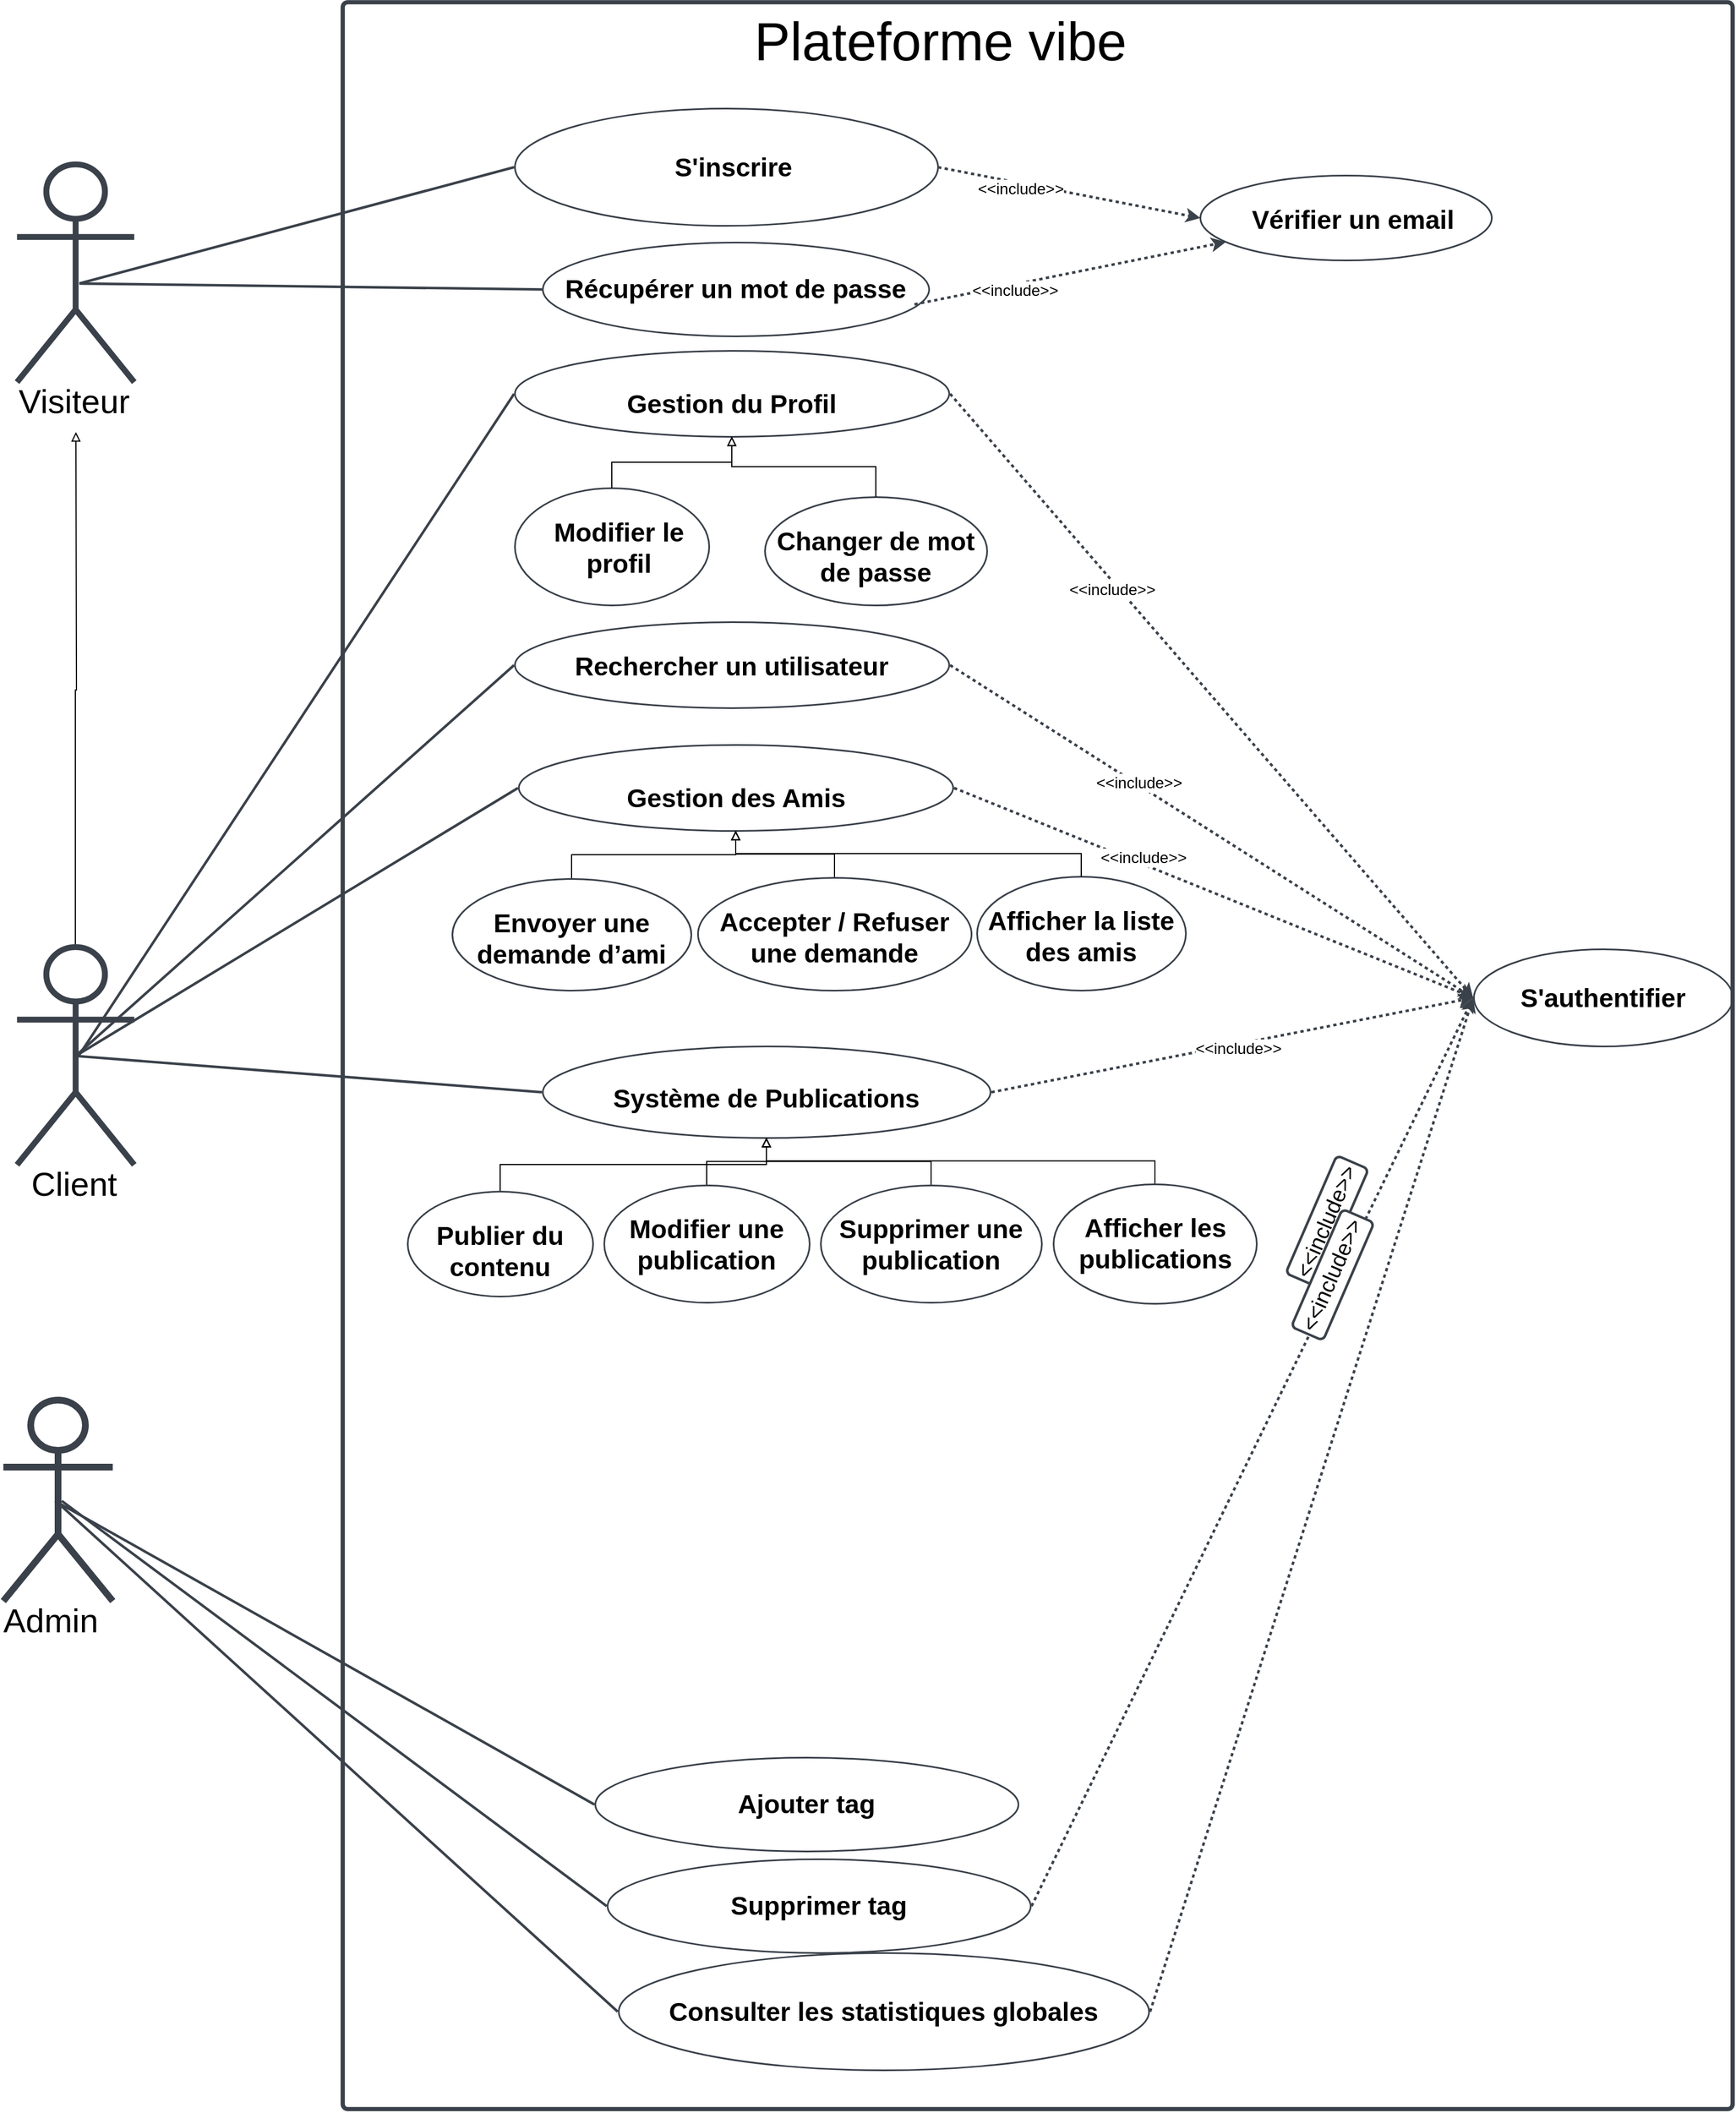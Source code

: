 <mxfile version="26.0.16">
  <diagram name="Page-1" id="T-19IDK_dN-q2YgE123y">
    <mxGraphModel dx="1687" dy="2091" grid="1" gridSize="10" guides="1" tooltips="1" connect="1" arrows="1" fold="1" page="1" pageScale="1" pageWidth="827" pageHeight="1169" math="0" shadow="0">
      <root>
        <mxCell id="0" />
        <mxCell id="1" parent="0" />
        <mxCell id="PzlmYrPGTaVnxIBOmqW1-2" value="" style="html=1;overflow=block;blockSpacing=1;whiteSpace=wrap;container=1;pointerEvents=0;collapsible=0;recursiveResize=0;fontSize=40;spacing=0;verticalAlign=middle;strokeColor=#3a414a;strokeOpacity=100;fillOpacity=0;rounded=1;absoluteArcSize=1;arcSize=9;fillColor=#000000;strokeWidth=3.8;lucidId=yAVIxg7_XIiM;" vertex="1" parent="1">
          <mxGeometry x="422" y="-705" width="1245" height="1887" as="geometry" />
        </mxCell>
        <mxCell id="PzlmYrPGTaVnxIBOmqW1-74" value="&lt;font style=&quot;font-size: 48px;&quot;&gt;Plateforme vibe&lt;/font&gt;" style="text;html=1;align=center;verticalAlign=middle;resizable=0;points=[];autosize=1;strokeColor=none;fillColor=none;" vertex="1" parent="PzlmYrPGTaVnxIBOmqW1-2">
          <mxGeometry x="355" width="360" height="70" as="geometry" />
        </mxCell>
        <mxCell id="PzlmYrPGTaVnxIBOmqW1-76" value="&lt;p data-pm-slice=&quot;1 1 [&amp;quot;list&amp;quot;,{&amp;quot;spread&amp;quot;:false,&amp;quot;start&amp;quot;:415,&amp;quot;end&amp;quot;:541},&amp;quot;regular_list_item&amp;quot;,{&amp;quot;start&amp;quot;:483,&amp;quot;end&amp;quot;:520}]&quot;&gt;&lt;strong&gt;Vérifier un email&lt;/strong&gt;&lt;/p&gt;" style="html=1;overflow=block;blockSpacing=1;whiteSpace=wrap;ellipse;fontSize=23.3;fontStyle=1;align=center;spacingLeft=13.5;spacing=3.8;strokeColor=#3a414a;strokeOpacity=100;fillOpacity=0;rounded=1;absoluteArcSize=1;arcSize=9;fillColor=#000000;strokeWidth=1.5;lucidId=yAVIYxgCvGwV;" vertex="1" parent="PzlmYrPGTaVnxIBOmqW1-2">
          <mxGeometry x="768" y="155" width="261" height="76" as="geometry" />
        </mxCell>
        <mxCell id="PzlmYrPGTaVnxIBOmqW1-13" value="&lt;p data-pm-slice=&quot;1 1 [&amp;quot;list&amp;quot;,{&amp;quot;spread&amp;quot;:false,&amp;quot;start&amp;quot;:415,&amp;quot;end&amp;quot;:541},&amp;quot;regular_list_item&amp;quot;,{&amp;quot;start&amp;quot;:415,&amp;quot;end&amp;quot;:431}]&quot;&gt;&lt;strong&gt;S&#39;inscrire&lt;/strong&gt;&lt;/p&gt;" style="html=1;overflow=block;blockSpacing=1;whiteSpace=wrap;ellipse;fontSize=23.3;fontStyle=1;align=center;spacingLeft=13.5;spacing=3.8;strokeColor=#3a414a;strokeOpacity=100;fillOpacity=0;rounded=1;absoluteArcSize=1;arcSize=9;fillColor=#000000;strokeWidth=1.5;lucidId=yAVIYxgCvGwV;" vertex="1" parent="PzlmYrPGTaVnxIBOmqW1-2">
          <mxGeometry x="154" y="95" width="379" height="105" as="geometry" />
        </mxCell>
        <mxCell id="PzlmYrPGTaVnxIBOmqW1-78" value="" style="html=1;jettySize=18;whiteSpace=wrap;fontSize=13;strokeColor=#3a414a;strokeOpacity=100;dashed=1;fixDash=1;strokeWidth=2.3;rounded=0;startArrow=none;exitX=1;exitY=0.5;entryX=0;entryY=0.5;lucidId=yAVI-1U_TPDa;exitDx=0;exitDy=0;entryDx=0;entryDy=0;" edge="1" parent="PzlmYrPGTaVnxIBOmqW1-2" source="PzlmYrPGTaVnxIBOmqW1-13" target="PzlmYrPGTaVnxIBOmqW1-76">
          <mxGeometry width="100" height="100" relative="1" as="geometry">
            <Array as="points" />
            <mxPoint x="554" y="361" as="sourcePoint" />
            <mxPoint x="1000" y="725" as="targetPoint" />
          </mxGeometry>
        </mxCell>
        <mxCell id="PzlmYrPGTaVnxIBOmqW1-79" value="&lt;font style=&quot;font-size: 14px;&quot;&gt;&amp;lt;&amp;lt;include&amp;gt;&amp;gt;&lt;/font&gt;" style="edgeLabel;html=1;align=center;verticalAlign=middle;resizable=0;points=[];" vertex="1" connectable="0" parent="PzlmYrPGTaVnxIBOmqW1-78">
          <mxGeometry x="-0.364" y="-5" relative="1" as="geometry">
            <mxPoint as="offset" />
          </mxGeometry>
        </mxCell>
        <mxCell id="PzlmYrPGTaVnxIBOmqW1-14" value="&lt;p data-pm-slice=&quot;1 1 [&amp;quot;list&amp;quot;,{&amp;quot;spread&amp;quot;:false,&amp;quot;start&amp;quot;:736,&amp;quot;end&amp;quot;:888},&amp;quot;regular_list_item&amp;quot;,{&amp;quot;start&amp;quot;:812,&amp;quot;end&amp;quot;:888}]&quot;&gt;&lt;strong&gt;Changer de mot de passe&lt;/strong&gt;&lt;/p&gt;" style="html=1;overflow=block;blockSpacing=1;whiteSpace=wrap;ellipse;fontSize=23.3;fontStyle=1;align=center;spacing=3.8;strokeColor=#3a414a;strokeOpacity=100;fillOpacity=0;rounded=1;absoluteArcSize=1;arcSize=9;fillColor=#000000;strokeWidth=1.5;lucidId=yAVIvPiJsF0A;" vertex="1" parent="PzlmYrPGTaVnxIBOmqW1-2">
          <mxGeometry x="378" y="443" width="199" height="97" as="geometry" />
        </mxCell>
        <mxCell id="PzlmYrPGTaVnxIBOmqW1-19" value="&lt;p data-pm-slice=&quot;1 1 [&amp;quot;list&amp;quot;,{&amp;quot;spread&amp;quot;:false,&amp;quot;start&amp;quot;:415,&amp;quot;end&amp;quot;:541},&amp;quot;regular_list_item&amp;quot;,{&amp;quot;start&amp;quot;:451,&amp;quot;end&amp;quot;:482}]&quot;&gt;&lt;strong&gt;Récupérer un mot de passe&lt;/strong&gt;&lt;/p&gt;" style="html=1;overflow=block;blockSpacing=1;whiteSpace=wrap;ellipse;fontSize=23.3;fontStyle=1;align=center;spacing=3.8;strokeColor=#3a414a;strokeOpacity=100;fillOpacity=0;rounded=1;absoluteArcSize=1;arcSize=9;fillColor=#000000;strokeWidth=1.5;lucidId=yAVI6xEuiBap;" vertex="1" parent="PzlmYrPGTaVnxIBOmqW1-2">
          <mxGeometry x="179" y="215" width="346" height="84" as="geometry" />
        </mxCell>
        <mxCell id="PzlmYrPGTaVnxIBOmqW1-80" value="" style="html=1;jettySize=18;whiteSpace=wrap;fontSize=13;strokeColor=#3a414a;strokeOpacity=100;dashed=1;fixDash=1;strokeWidth=2.3;rounded=0;startArrow=none;exitX=0.962;exitY=0.659;lucidId=yAVI-1U_TPDa;exitDx=0;exitDy=0;exitPerimeter=0;" edge="1" parent="PzlmYrPGTaVnxIBOmqW1-2" source="PzlmYrPGTaVnxIBOmqW1-19" target="PzlmYrPGTaVnxIBOmqW1-76">
          <mxGeometry width="100" height="100" relative="1" as="geometry">
            <Array as="points" />
            <mxPoint x="543" y="142" as="sourcePoint" />
            <mxPoint x="778" y="203" as="targetPoint" />
          </mxGeometry>
        </mxCell>
        <mxCell id="PzlmYrPGTaVnxIBOmqW1-81" value="&lt;font style=&quot;font-size: 14px;&quot;&gt;&amp;lt;&amp;lt;include&amp;gt;&amp;gt;&lt;/font&gt;" style="edgeLabel;html=1;align=center;verticalAlign=middle;resizable=0;points=[];" vertex="1" connectable="0" parent="PzlmYrPGTaVnxIBOmqW1-80">
          <mxGeometry x="-0.364" y="-5" relative="1" as="geometry">
            <mxPoint as="offset" />
          </mxGeometry>
        </mxCell>
        <mxCell id="PzlmYrPGTaVnxIBOmqW1-38" value="&lt;p data-pm-slice=&quot;1 1 [&amp;quot;list&amp;quot;,{&amp;quot;spread&amp;quot;:false,&amp;quot;start&amp;quot;:736,&amp;quot;end&amp;quot;:888},&amp;quot;regular_list_item&amp;quot;,{&amp;quot;start&amp;quot;:736,&amp;quot;end&amp;quot;:811}]&quot;&gt;&lt;strong&gt;Modifier le profil&lt;/strong&gt;&lt;/p&gt;" style="html=1;overflow=block;blockSpacing=1;whiteSpace=wrap;ellipse;fontSize=23.3;fontStyle=1;align=center;spacingLeft=13.5;spacing=3.8;strokeColor=#3a414a;strokeOpacity=100;fillOpacity=0;rounded=1;absoluteArcSize=1;arcSize=9;fillColor=#000000;strokeWidth=1.5;lucidId=IlzL5SX83ZG3;" vertex="1" parent="PzlmYrPGTaVnxIBOmqW1-2">
          <mxGeometry x="154" y="435" width="174" height="105" as="geometry" />
        </mxCell>
        <mxCell id="PzlmYrPGTaVnxIBOmqW1-40" value="&lt;p data-pm-slice=&quot;1 1 [&amp;quot;list&amp;quot;,{&amp;quot;spread&amp;quot;:false,&amp;quot;start&amp;quot;:950,&amp;quot;end&amp;quot;:1032},&amp;quot;regular_list_item&amp;quot;,{&amp;quot;start&amp;quot;:950,&amp;quot;end&amp;quot;:1032}]&quot;&gt;&lt;strong&gt;Rechercher un utilisateur&lt;/strong&gt;&lt;/p&gt;" style="html=1;overflow=block;blockSpacing=1;whiteSpace=wrap;ellipse;fontSize=23.3;fontStyle=1;align=center;spacing=3.8;strokeColor=#3a414a;strokeOpacity=100;fillOpacity=0;rounded=1;absoluteArcSize=1;arcSize=9;fillColor=#000000;strokeWidth=1.5;lucidId=UmzLfSwLnjew;" vertex="1" parent="PzlmYrPGTaVnxIBOmqW1-2">
          <mxGeometry x="154" y="555" width="389" height="77" as="geometry" />
        </mxCell>
        <mxCell id="PzlmYrPGTaVnxIBOmqW1-32" value="&lt;h4 data-pm-slice=&quot;1 1 []&quot;&gt;&lt;strong&gt;Gestion des Amis&lt;/strong&gt;&lt;/h4&gt;" style="html=1;overflow=block;blockSpacing=1;whiteSpace=wrap;ellipse;fontSize=23.3;fontStyle=1;align=center;spacing=3.8;strokeColor=#3a414a;strokeOpacity=100;fillOpacity=0;rounded=1;absoluteArcSize=1;arcSize=9;fillColor=#000000;strokeWidth=1.5;lucidId=RjzLvs3gwfg0;" vertex="1" parent="PzlmYrPGTaVnxIBOmqW1-2">
          <mxGeometry x="157.5" y="665" width="389" height="77" as="geometry" />
        </mxCell>
        <mxCell id="PzlmYrPGTaVnxIBOmqW1-92" style="edgeStyle=orthogonalEdgeStyle;rounded=0;orthogonalLoop=1;jettySize=auto;html=1;exitX=0.5;exitY=0;exitDx=0;exitDy=0;entryX=0.5;entryY=1;entryDx=0;entryDy=0;endArrow=block;endFill=0;" edge="1" parent="PzlmYrPGTaVnxIBOmqW1-2" source="PzlmYrPGTaVnxIBOmqW1-9" target="PzlmYrPGTaVnxIBOmqW1-32">
          <mxGeometry relative="1" as="geometry">
            <mxPoint x="348" y="745" as="targetPoint" />
          </mxGeometry>
        </mxCell>
        <mxCell id="PzlmYrPGTaVnxIBOmqW1-9" value="&lt;p data-pm-slice=&quot;1 1 [&amp;quot;list&amp;quot;,{&amp;quot;spread&amp;quot;:false,&amp;quot;start&amp;quot;:1078,&amp;quot;end&amp;quot;:1179},&amp;quot;regular_list_item&amp;quot;,{&amp;quot;start&amp;quot;:1110,&amp;quot;end&amp;quot;:1146}]&quot;&gt;&lt;strong&gt;Accepter / Refuser une demande&lt;/strong&gt;&lt;/p&gt;" style="html=1;overflow=block;blockSpacing=1;whiteSpace=wrap;ellipse;fontSize=23.3;fontStyle=1;align=center;spacing=3.8;strokeColor=#3a414a;strokeOpacity=100;fillOpacity=0;rounded=1;absoluteArcSize=1;arcSize=9;fillColor=#000000;strokeWidth=1.5;lucidId=yAVI5itDbKxT;" vertex="1" parent="PzlmYrPGTaVnxIBOmqW1-2">
          <mxGeometry x="318" y="784" width="245" height="101" as="geometry" />
        </mxCell>
        <mxCell id="PzlmYrPGTaVnxIBOmqW1-25" value="&lt;p data-pm-slice=&quot;1 1 [&amp;quot;list&amp;quot;,{&amp;quot;spread&amp;quot;:false,&amp;quot;start&amp;quot;:1078,&amp;quot;end&amp;quot;:1179},&amp;quot;regular_list_item&amp;quot;,{&amp;quot;start&amp;quot;:1147,&amp;quot;end&amp;quot;:1179}]&quot;&gt;&lt;strong&gt;Afficher la liste des amis&lt;/strong&gt;&lt;/p&gt;" style="html=1;overflow=block;blockSpacing=1;whiteSpace=wrap;ellipse;fontSize=23.3;fontStyle=1;align=center;spacing=3.8;strokeColor=#3a414a;strokeOpacity=100;fillOpacity=0;rounded=1;absoluteArcSize=1;arcSize=9;fillColor=#000000;strokeWidth=1.5;lucidId=yAVIekwl6DxN;" vertex="1" parent="PzlmYrPGTaVnxIBOmqW1-2">
          <mxGeometry x="568" y="783" width="187" height="102" as="geometry" />
        </mxCell>
        <mxCell id="PzlmYrPGTaVnxIBOmqW1-91" style="edgeStyle=orthogonalEdgeStyle;rounded=0;orthogonalLoop=1;jettySize=auto;html=1;exitX=0.5;exitY=0;exitDx=0;exitDy=0;endArrow=block;endFill=0;" edge="1" parent="PzlmYrPGTaVnxIBOmqW1-2" source="PzlmYrPGTaVnxIBOmqW1-20" target="PzlmYrPGTaVnxIBOmqW1-32">
          <mxGeometry relative="1" as="geometry" />
        </mxCell>
        <mxCell id="PzlmYrPGTaVnxIBOmqW1-20" value="&lt;p data-pm-slice=&quot;1 1 [&amp;quot;list&amp;quot;,{&amp;quot;spread&amp;quot;:false,&amp;quot;start&amp;quot;:1078,&amp;quot;end&amp;quot;:1179},&amp;quot;regular_list_item&amp;quot;,{&amp;quot;start&amp;quot;:1078,&amp;quot;end&amp;quot;:1109}]&quot;&gt;&lt;strong&gt;Envoyer une demande d’ami&lt;/strong&gt;&lt;/p&gt;" style="html=1;overflow=block;blockSpacing=1;whiteSpace=wrap;ellipse;fontSize=23.3;fontStyle=1;align=center;spacing=3.8;strokeColor=#3a414a;strokeOpacity=100;fillOpacity=0;rounded=1;absoluteArcSize=1;arcSize=9;fillColor=#000000;strokeWidth=1.5;lucidId=yAVI_tOnC7na;" vertex="1" parent="PzlmYrPGTaVnxIBOmqW1-2">
          <mxGeometry x="98" y="785" width="214" height="100" as="geometry" />
        </mxCell>
        <mxCell id="PzlmYrPGTaVnxIBOmqW1-93" style="edgeStyle=orthogonalEdgeStyle;rounded=0;orthogonalLoop=1;jettySize=auto;html=1;exitX=0.5;exitY=0;exitDx=0;exitDy=0;entryX=0.5;entryY=1;entryDx=0;entryDy=0;endArrow=block;endFill=0;" edge="1" parent="PzlmYrPGTaVnxIBOmqW1-2" source="PzlmYrPGTaVnxIBOmqW1-25" target="PzlmYrPGTaVnxIBOmqW1-32">
          <mxGeometry relative="1" as="geometry" />
        </mxCell>
        <mxCell id="PzlmYrPGTaVnxIBOmqW1-22" value="&lt;h4 data-pm-slice=&quot;1 1 []&quot;&gt;&lt;strong&gt;Système de Publications&lt;/strong&gt;&lt;/h4&gt;" style="html=1;overflow=block;blockSpacing=1;whiteSpace=wrap;ellipse;fontSize=23.3;fontStyle=1;align=center;spacing=3.8;strokeColor=#3a414a;strokeOpacity=100;fillOpacity=0;rounded=1;absoluteArcSize=1;arcSize=9;fillColor=#000000;strokeWidth=1.5;lucidId=yAVIK7w5GUyZ;" vertex="1" parent="PzlmYrPGTaVnxIBOmqW1-2">
          <mxGeometry x="179" y="935" width="401" height="82" as="geometry" />
        </mxCell>
        <mxCell id="PzlmYrPGTaVnxIBOmqW1-94" style="edgeStyle=orthogonalEdgeStyle;rounded=0;orthogonalLoop=1;jettySize=auto;html=1;exitX=0.5;exitY=0;exitDx=0;exitDy=0;entryX=0.5;entryY=1;entryDx=0;entryDy=0;endArrow=block;endFill=0;" edge="1" parent="PzlmYrPGTaVnxIBOmqW1-2" source="PzlmYrPGTaVnxIBOmqW1-24" target="PzlmYrPGTaVnxIBOmqW1-22">
          <mxGeometry relative="1" as="geometry" />
        </mxCell>
        <mxCell id="PzlmYrPGTaVnxIBOmqW1-24" value="&lt;p data-pm-slice=&quot;1 1 [&amp;quot;list&amp;quot;,{&amp;quot;spread&amp;quot;:false,&amp;quot;start&amp;quot;:1330,&amp;quot;end&amp;quot;:1480},&amp;quot;regular_list_item&amp;quot;,{&amp;quot;start&amp;quot;:1330,&amp;quot;end&amp;quot;:1369}]&quot;&gt;&lt;strong&gt;Publier du contenu&lt;/strong&gt;&lt;/p&gt;" style="html=1;overflow=block;blockSpacing=1;whiteSpace=wrap;ellipse;fontSize=23.3;fontStyle=1;align=center;spacing=3.8;strokeColor=#3a414a;strokeOpacity=100;fillOpacity=0;rounded=1;absoluteArcSize=1;arcSize=9;fillColor=#000000;strokeWidth=1.5;lucidId=yAVI82Mi55b3;" vertex="1" parent="PzlmYrPGTaVnxIBOmqW1-2">
          <mxGeometry x="58" y="1065" width="166" height="94" as="geometry" />
        </mxCell>
        <mxCell id="PzlmYrPGTaVnxIBOmqW1-95" style="edgeStyle=orthogonalEdgeStyle;rounded=0;orthogonalLoop=1;jettySize=auto;html=1;exitX=0.5;exitY=0;exitDx=0;exitDy=0;entryX=0.5;entryY=1;entryDx=0;entryDy=0;endArrow=block;endFill=0;" edge="1" parent="PzlmYrPGTaVnxIBOmqW1-2" source="PzlmYrPGTaVnxIBOmqW1-30" target="PzlmYrPGTaVnxIBOmqW1-22">
          <mxGeometry relative="1" as="geometry" />
        </mxCell>
        <mxCell id="PzlmYrPGTaVnxIBOmqW1-30" value="&lt;p data-pm-slice=&quot;1 1 [&amp;quot;list&amp;quot;,{&amp;quot;spread&amp;quot;:false,&amp;quot;start&amp;quot;:1330,&amp;quot;end&amp;quot;:1480},&amp;quot;regular_list_item&amp;quot;,{&amp;quot;start&amp;quot;:1370,&amp;quot;end&amp;quot;:1400}]&quot;&gt;&lt;strong&gt;Modifier une publication&lt;/strong&gt;&lt;/p&gt;" style="html=1;overflow=block;blockSpacing=1;whiteSpace=wrap;ellipse;fontSize=23.3;fontStyle=1;align=center;spacing=3.8;strokeColor=#3a414a;strokeOpacity=100;fillOpacity=0;rounded=1;absoluteArcSize=1;arcSize=9;fillColor=#000000;strokeWidth=1.5;lucidId=PFVIxhCaZxZN;" vertex="1" parent="PzlmYrPGTaVnxIBOmqW1-2">
          <mxGeometry x="234" y="1059.5" width="184" height="105" as="geometry" />
        </mxCell>
        <mxCell id="PzlmYrPGTaVnxIBOmqW1-96" style="edgeStyle=orthogonalEdgeStyle;rounded=0;orthogonalLoop=1;jettySize=auto;html=1;exitX=0.5;exitY=0;exitDx=0;exitDy=0;endArrow=block;endFill=0;" edge="1" parent="PzlmYrPGTaVnxIBOmqW1-2" source="PzlmYrPGTaVnxIBOmqW1-29" target="PzlmYrPGTaVnxIBOmqW1-22">
          <mxGeometry relative="1" as="geometry" />
        </mxCell>
        <mxCell id="PzlmYrPGTaVnxIBOmqW1-29" value="&lt;p data-pm-slice=&quot;1 1 [&amp;quot;list&amp;quot;,{&amp;quot;spread&amp;quot;:false,&amp;quot;start&amp;quot;:1330,&amp;quot;end&amp;quot;:1480},&amp;quot;regular_list_item&amp;quot;,{&amp;quot;start&amp;quot;:1401,&amp;quot;end&amp;quot;:1432}]&quot;&gt;&lt;strong&gt;Supprimer une publication&lt;/strong&gt;&lt;/p&gt;" style="html=1;overflow=block;blockSpacing=1;whiteSpace=wrap;ellipse;fontSize=23.3;fontStyle=1;align=center;spacing=3.8;strokeColor=#3a414a;strokeOpacity=100;fillOpacity=0;rounded=1;absoluteArcSize=1;arcSize=9;fillColor=#000000;strokeWidth=1.5;lucidId=PFVIHng2lgqg;" vertex="1" parent="PzlmYrPGTaVnxIBOmqW1-2">
          <mxGeometry x="428" y="1059.5" width="198" height="105" as="geometry" />
        </mxCell>
        <mxCell id="PzlmYrPGTaVnxIBOmqW1-97" style="edgeStyle=orthogonalEdgeStyle;rounded=0;orthogonalLoop=1;jettySize=auto;html=1;exitX=0.5;exitY=0;exitDx=0;exitDy=0;endArrow=block;endFill=0;" edge="1" parent="PzlmYrPGTaVnxIBOmqW1-2" source="PzlmYrPGTaVnxIBOmqW1-31" target="PzlmYrPGTaVnxIBOmqW1-22">
          <mxGeometry relative="1" as="geometry" />
        </mxCell>
        <mxCell id="PzlmYrPGTaVnxIBOmqW1-31" value="&lt;p data-pm-slice=&quot;1 1 [&amp;quot;list&amp;quot;,{&amp;quot;spread&amp;quot;:false,&amp;quot;start&amp;quot;:1330,&amp;quot;end&amp;quot;:1480},&amp;quot;regular_list_item&amp;quot;,{&amp;quot;start&amp;quot;:1433,&amp;quot;end&amp;quot;:1480}]&quot;&gt;&lt;strong&gt;Afficher les publications&lt;/strong&gt;&lt;/p&gt;" style="html=1;overflow=block;blockSpacing=1;whiteSpace=wrap;ellipse;fontSize=23.3;fontStyle=1;align=center;spacing=3.8;strokeColor=#3a414a;strokeOpacity=100;fillOpacity=0;rounded=1;absoluteArcSize=1;arcSize=9;fillColor=#000000;strokeWidth=1.5;lucidId=PFVI4ot2yD8k;" vertex="1" parent="PzlmYrPGTaVnxIBOmqW1-2">
          <mxGeometry x="636.5" y="1058.5" width="182" height="107" as="geometry" />
        </mxCell>
        <mxCell id="PzlmYrPGTaVnxIBOmqW1-6" value="S&#39;authentifier" style="html=1;overflow=block;blockSpacing=1;whiteSpace=wrap;ellipse;fontSize=23.3;fontStyle=1;align=center;spacing=3.8;strokeColor=#3a414a;strokeOpacity=100;fillOpacity=0;rounded=1;absoluteArcSize=1;arcSize=9;fillColor=#000000;strokeWidth=1.5;lucidId=yAVIZFVfb~nv;" vertex="1" parent="PzlmYrPGTaVnxIBOmqW1-2">
          <mxGeometry x="1013" y="848" width="232" height="87" as="geometry" />
        </mxCell>
        <mxCell id="PzlmYrPGTaVnxIBOmqW1-42" value="" style="html=1;jettySize=18;whiteSpace=wrap;fontSize=13;strokeColor=#3a414a;strokeOpacity=100;dashed=1;fixDash=1;strokeWidth=2.3;rounded=0;startArrow=none;exitX=1.002;exitY=0.5;exitPerimeter=0;entryX=-0.003;entryY=0.5;entryPerimeter=0;lucidId=dnzLWIe-~PpA;" edge="1" parent="PzlmYrPGTaVnxIBOmqW1-2" source="PzlmYrPGTaVnxIBOmqW1-40" target="PzlmYrPGTaVnxIBOmqW1-6">
          <mxGeometry width="100" height="100" relative="1" as="geometry">
            <Array as="points" />
          </mxGeometry>
        </mxCell>
        <mxCell id="PzlmYrPGTaVnxIBOmqW1-86" value="&lt;span style=&quot;font-size: 14px;&quot;&gt;&amp;lt;&amp;lt;include&amp;gt;&amp;gt;&lt;/span&gt;" style="edgeLabel;html=1;align=center;verticalAlign=middle;resizable=0;points=[];" vertex="1" connectable="0" parent="PzlmYrPGTaVnxIBOmqW1-42">
          <mxGeometry x="-0.282" y="2" relative="1" as="geometry">
            <mxPoint as="offset" />
          </mxGeometry>
        </mxCell>
        <mxCell id="PzlmYrPGTaVnxIBOmqW1-54" value="" style="html=1;jettySize=18;whiteSpace=wrap;fontSize=13;strokeColor=#3a414a;strokeOpacity=100;dashed=1;fixDash=1;strokeWidth=2.3;rounded=0;startArrow=none;exitX=1.002;exitY=0.5;exitPerimeter=0;entryX=-0.003;entryY=0.5;entryPerimeter=0;lucidId=iJzL6mz4t~AL;" edge="1" parent="PzlmYrPGTaVnxIBOmqW1-2" source="PzlmYrPGTaVnxIBOmqW1-22" target="PzlmYrPGTaVnxIBOmqW1-6">
          <mxGeometry width="100" height="100" relative="1" as="geometry">
            <Array as="points" />
          </mxGeometry>
        </mxCell>
        <mxCell id="PzlmYrPGTaVnxIBOmqW1-98" value="&lt;span style=&quot;font-size: 14px;&quot;&gt;&amp;lt;&amp;lt;include&amp;gt;&amp;gt;&lt;/span&gt;" style="edgeLabel;html=1;align=center;verticalAlign=middle;resizable=0;points=[];" vertex="1" connectable="0" parent="PzlmYrPGTaVnxIBOmqW1-54">
          <mxGeometry x="0.02" y="-4" relative="1" as="geometry">
            <mxPoint as="offset" />
          </mxGeometry>
        </mxCell>
        <mxCell id="PzlmYrPGTaVnxIBOmqW1-35" value="" style="html=1;jettySize=18;whiteSpace=wrap;fontSize=13;strokeColor=#3a414a;strokeOpacity=100;dashed=1;fixDash=1;strokeWidth=2.3;rounded=0;startArrow=none;exitX=1.002;exitY=0.5;exitPerimeter=0;lucidId=nkzLyn7VPil7;entryX=0;entryY=0.5;entryDx=0;entryDy=0;" edge="1" parent="PzlmYrPGTaVnxIBOmqW1-2" source="PzlmYrPGTaVnxIBOmqW1-32" target="PzlmYrPGTaVnxIBOmqW1-6">
          <mxGeometry width="100" height="100" relative="1" as="geometry">
            <Array as="points" />
            <mxPoint x="982" y="722" as="targetPoint" />
          </mxGeometry>
        </mxCell>
        <mxCell id="PzlmYrPGTaVnxIBOmqW1-87" value="&lt;span style=&quot;font-size: 14px;&quot;&gt;&amp;lt;&amp;lt;include&amp;gt;&amp;gt;&lt;/span&gt;" style="edgeLabel;html=1;align=center;verticalAlign=middle;resizable=0;points=[];" vertex="1" connectable="0" parent="PzlmYrPGTaVnxIBOmqW1-35">
          <mxGeometry x="-0.283" y="6" relative="1" as="geometry">
            <mxPoint as="offset" />
          </mxGeometry>
        </mxCell>
        <mxCell id="PzlmYrPGTaVnxIBOmqW1-88" style="edgeStyle=orthogonalEdgeStyle;rounded=0;orthogonalLoop=1;jettySize=auto;html=1;exitX=0.5;exitY=0;exitDx=0;exitDy=0;exitPerimeter=0;endArrow=block;endFill=0;" edge="1" parent="1" source="PzlmYrPGTaVnxIBOmqW1-3">
          <mxGeometry relative="1" as="geometry">
            <mxPoint x="183" y="-320" as="targetPoint" />
          </mxGeometry>
        </mxCell>
        <mxCell id="PzlmYrPGTaVnxIBOmqW1-3" value="Client" style="html=1;overflow=block;blockSpacing=1;shape=umlActor;labelPosition=center;verticalLabelPosition=bottom;verticalAlign=top;whiteSpace=nowrap;fontSize=30;spacing=0;strokeColor=#3a414a;strokeOpacity=100;fillOpacity=100;rounded=1;absoluteArcSize=1;arcSize=9;fillColor=#ffffff;strokeWidth=5.3;lucidId=yAVIBWMOluqE;" vertex="1" parent="1">
          <mxGeometry x="130" y="141" width="105" height="195" as="geometry" />
        </mxCell>
        <mxCell id="PzlmYrPGTaVnxIBOmqW1-4" value="         Admin" style="html=1;overflow=block;blockSpacing=1;shape=umlActor;labelPosition=center;verticalLabelPosition=bottom;verticalAlign=top;whiteSpace=nowrap;fontSize=30;align=left;spacing=0;strokeColor=#3a414a;strokeOpacity=100;fillOpacity=100;rounded=1;absoluteArcSize=1;arcSize=9;fillColor=#ffffff;strokeWidth=6;lucidId=yAVIEBm2q2ri;" vertex="1" parent="1">
          <mxGeometry x="118" y="547" width="98" height="180" as="geometry" />
        </mxCell>
        <mxCell id="PzlmYrPGTaVnxIBOmqW1-5" value="" style="html=1;jettySize=18;whiteSpace=wrap;fontSize=13;strokeColor=#3a414a;strokeOpacity=100;strokeWidth=2.3;rounded=0;startArrow=none;endArrow=none;exitX=0.525;exitY=0.5;exitPerimeter=0;entryX=-0.002;entryY=0.5;entryPerimeter=0;lucidId=yAVI-MeoikR0;" edge="1" parent="1" source="PzlmYrPGTaVnxIBOmqW1-3" target="PzlmYrPGTaVnxIBOmqW1-8">
          <mxGeometry width="100" height="100" relative="1" as="geometry">
            <Array as="points" />
          </mxGeometry>
        </mxCell>
        <mxCell id="PzlmYrPGTaVnxIBOmqW1-8" value="&lt;h4 data-pm-slice=&quot;1 1 []&quot;&gt;&lt;strong&gt;Gestion du Profil&lt;/strong&gt;&lt;/h4&gt;" style="html=1;overflow=block;blockSpacing=1;whiteSpace=wrap;ellipse;fontSize=23.3;fontStyle=1;align=center;spacing=3.8;strokeColor=#3a414a;strokeOpacity=100;fillOpacity=0;rounded=1;absoluteArcSize=1;arcSize=9;fillColor=#000000;strokeWidth=1.5;lucidId=yAVIe.UgqhZc;" vertex="1" parent="1">
          <mxGeometry x="576" y="-393" width="389" height="77" as="geometry" />
        </mxCell>
        <mxCell id="PzlmYrPGTaVnxIBOmqW1-10" value="" style="html=1;jettySize=18;whiteSpace=wrap;fontSize=13;strokeColor=#3a414a;strokeOpacity=100;dashed=1;fixDash=1;strokeWidth=2.3;rounded=0;startArrow=none;exitX=1.002;exitY=0.5;exitPerimeter=0;entryX=-0.003;entryY=0.5;entryPerimeter=0;lucidId=yAVI-1U_TPDa;" edge="1" parent="1" source="PzlmYrPGTaVnxIBOmqW1-8" target="PzlmYrPGTaVnxIBOmqW1-6">
          <mxGeometry width="100" height="100" relative="1" as="geometry">
            <Array as="points" />
          </mxGeometry>
        </mxCell>
        <mxCell id="PzlmYrPGTaVnxIBOmqW1-77" value="&lt;font style=&quot;font-size: 14px;&quot;&gt;&amp;lt;&amp;lt;include&amp;gt;&amp;gt;&lt;/font&gt;" style="edgeLabel;html=1;align=center;verticalAlign=middle;resizable=0;points=[];" vertex="1" connectable="0" parent="PzlmYrPGTaVnxIBOmqW1-10">
          <mxGeometry x="-0.364" y="-5" relative="1" as="geometry">
            <mxPoint as="offset" />
          </mxGeometry>
        </mxCell>
        <mxCell id="PzlmYrPGTaVnxIBOmqW1-16" value="" style="html=1;jettySize=18;whiteSpace=wrap;fontSize=13;strokeColor=#3a414a;strokeOpacity=100;dashed=1;fixDash=1;strokeWidth=2.3;rounded=0;startArrow=none;exitX=1.002;exitY=0.5;exitPerimeter=0;entryX=-0.003;entryY=0.5;entryPerimeter=0;lucidId=yAVIBFsUpWPP;" edge="1" parent="1" source="PzlmYrPGTaVnxIBOmqW1-18" target="PzlmYrPGTaVnxIBOmqW1-6">
          <mxGeometry width="100" height="100" relative="1" as="geometry">
            <Array as="points" />
          </mxGeometry>
        </mxCell>
        <mxCell id="PzlmYrPGTaVnxIBOmqW1-17" value="" style="html=1;jettySize=18;whiteSpace=wrap;fontSize=13;strokeColor=#3a414a;strokeOpacity=100;strokeWidth=2.3;rounded=0;startArrow=none;endArrow=none;exitX=0.531;exitY=0.527;exitPerimeter=0;entryX=-0.002;entryY=0.5;entryPerimeter=0;lucidId=yAVI0~pBbu9j;" edge="1" parent="1" source="PzlmYrPGTaVnxIBOmqW1-4" target="PzlmYrPGTaVnxIBOmqW1-18">
          <mxGeometry width="100" height="100" relative="1" as="geometry">
            <Array as="points" />
          </mxGeometry>
        </mxCell>
        <mxCell id="PzlmYrPGTaVnxIBOmqW1-18" value="Consulter les statistiques globales " style="html=1;overflow=block;blockSpacing=1;whiteSpace=wrap;ellipse;fontSize=23.3;fontStyle=1;align=center;spacing=3.8;strokeColor=#3a414a;strokeOpacity=100;fillOpacity=0;rounded=1;absoluteArcSize=1;arcSize=9;fillColor=#000000;strokeWidth=1.5;lucidId=yAVIO8vuX-i1;" vertex="1" parent="1">
          <mxGeometry x="669" y="1042" width="475" height="105" as="geometry" />
        </mxCell>
        <mxCell id="PzlmYrPGTaVnxIBOmqW1-27" value="Visiteur" style="html=1;overflow=block;blockSpacing=1;shape=umlActor;labelPosition=center;verticalLabelPosition=bottom;verticalAlign=top;whiteSpace=nowrap;fontSize=30;spacing=0;strokeColor=#3a414a;strokeOpacity=100;fillOpacity=100;rounded=1;absoluteArcSize=1;arcSize=9;fillColor=#ffffff;strokeWidth=5.3;lucidId=TAVIcEgreSay;" vertex="1" parent="1">
          <mxGeometry x="130" y="-560" width="105" height="195" as="geometry" />
        </mxCell>
        <mxCell id="PzlmYrPGTaVnxIBOmqW1-28" value="" style="html=1;jettySize=18;whiteSpace=wrap;fontSize=13;strokeColor=#3a414a;strokeOpacity=100;strokeWidth=2.3;rounded=0;startArrow=none;endArrow=none;exitX=0.532;exitY=0.547;exitPerimeter=0;entryX=-0.002;entryY=0.5;entryPerimeter=0;lucidId=9BVIqUbFqNK.;" edge="1" parent="1" source="PzlmYrPGTaVnxIBOmqW1-27" target="PzlmYrPGTaVnxIBOmqW1-13">
          <mxGeometry width="100" height="100" relative="1" as="geometry">
            <Array as="points" />
          </mxGeometry>
        </mxCell>
        <mxCell id="PzlmYrPGTaVnxIBOmqW1-34" value="" style="html=1;jettySize=18;whiteSpace=wrap;fontSize=13;strokeColor=#3a414a;strokeOpacity=100;strokeWidth=2.3;rounded=0;startArrow=none;endArrow=none;exitX=0.532;exitY=0.547;exitPerimeter=0;entryX=-0.002;entryY=0.5;entryPerimeter=0;lucidId=_izLNeh4Vif-;" edge="1" parent="1" source="PzlmYrPGTaVnxIBOmqW1-27" target="PzlmYrPGTaVnxIBOmqW1-19">
          <mxGeometry width="100" height="100" relative="1" as="geometry">
            <Array as="points" />
          </mxGeometry>
        </mxCell>
        <mxCell id="PzlmYrPGTaVnxIBOmqW1-36" value="" style="html=1;jettySize=18;whiteSpace=wrap;fontSize=13;strokeColor=#3a414a;strokeOpacity=100;strokeWidth=2.3;rounded=0;startArrow=none;endArrow=none;exitX=0.5;exitY=0.5;exitPerimeter=0;entryX=-0.002;entryY=0.5;entryPerimeter=0;lucidId=2jzLTb_qOroh;exitDx=0;exitDy=0;" edge="1" parent="1" source="PzlmYrPGTaVnxIBOmqW1-3" target="PzlmYrPGTaVnxIBOmqW1-32">
          <mxGeometry width="100" height="100" relative="1" as="geometry">
            <Array as="points" />
          </mxGeometry>
        </mxCell>
        <mxCell id="PzlmYrPGTaVnxIBOmqW1-41" value="" style="html=1;jettySize=18;whiteSpace=wrap;fontSize=13;strokeColor=#3a414a;strokeOpacity=100;strokeWidth=2.3;rounded=0;startArrow=none;endArrow=none;exitX=0.5;exitY=0.5;exitPerimeter=0;entryX=-0.002;entryY=0.5;entryPerimeter=0;lucidId=8mzLoHm1XEl8;exitDx=0;exitDy=0;" edge="1" parent="1" source="PzlmYrPGTaVnxIBOmqW1-3" target="PzlmYrPGTaVnxIBOmqW1-40">
          <mxGeometry width="100" height="100" relative="1" as="geometry">
            <Array as="points" />
          </mxGeometry>
        </mxCell>
        <mxCell id="PzlmYrPGTaVnxIBOmqW1-44" value="" style="html=1;jettySize=18;whiteSpace=wrap;fontSize=13;strokeColor=#3a414a;strokeOpacity=100;strokeWidth=2.3;rounded=0;startArrow=none;endArrow=none;entryX=-0.002;entryY=0.5;entryPerimeter=0;lucidId=.pzL-KCZHPHv;exitX=0.5;exitY=0.5;exitDx=0;exitDy=0;exitPerimeter=0;" edge="1" parent="1" source="PzlmYrPGTaVnxIBOmqW1-3" target="PzlmYrPGTaVnxIBOmqW1-22">
          <mxGeometry width="100" height="100" relative="1" as="geometry">
            <Array as="points" />
          </mxGeometry>
        </mxCell>
        <mxCell id="PzlmYrPGTaVnxIBOmqW1-49" value="Ajouter tag" style="html=1;overflow=block;blockSpacing=1;whiteSpace=wrap;ellipse;fontSize=23.3;fontStyle=1;align=center;spacing=3.8;strokeColor=#3a414a;strokeOpacity=100;fillOpacity=0;rounded=1;absoluteArcSize=1;arcSize=9;fillColor=#000000;strokeWidth=1.5;lucidId=WHzLZ4.igpeF;" vertex="1" parent="1">
          <mxGeometry x="648" y="867" width="379" height="84" as="geometry" />
        </mxCell>
        <mxCell id="PzlmYrPGTaVnxIBOmqW1-50" value="Supprimer tag" style="html=1;overflow=block;blockSpacing=1;whiteSpace=wrap;ellipse;fontSize=23.3;fontStyle=1;align=center;spacing=3.8;strokeColor=#3a414a;strokeOpacity=100;fillOpacity=0;rounded=1;absoluteArcSize=1;arcSize=9;fillColor=#000000;strokeWidth=1.5;lucidId=8HzLVWdtJ~-j;" vertex="1" parent="1">
          <mxGeometry x="659" y="958" width="379" height="84" as="geometry" />
        </mxCell>
        <mxCell id="PzlmYrPGTaVnxIBOmqW1-51" value="" style="html=1;jettySize=18;whiteSpace=wrap;fontSize=13;strokeColor=#3a414a;strokeOpacity=100;strokeWidth=2.3;rounded=0;startArrow=none;endArrow=none;exitX=0.469;exitY=0.5;exitPerimeter=0;entryX=-0.002;entryY=0.5;entryPerimeter=0;lucidId=CIzLwJYtVKjQ;" edge="1" parent="1" source="PzlmYrPGTaVnxIBOmqW1-4" target="PzlmYrPGTaVnxIBOmqW1-49">
          <mxGeometry width="100" height="100" relative="1" as="geometry">
            <Array as="points" />
          </mxGeometry>
        </mxCell>
        <mxCell id="PzlmYrPGTaVnxIBOmqW1-52" value="" style="html=1;jettySize=18;whiteSpace=wrap;fontSize=13;strokeColor=#3a414a;strokeOpacity=100;strokeWidth=2.3;rounded=0;startArrow=none;endArrow=none;exitX=0.531;exitY=0.5;exitPerimeter=0;entryX=-0.002;entryY=0.5;entryPerimeter=0;lucidId=JIzLgTsVY0Xl;" edge="1" parent="1" source="PzlmYrPGTaVnxIBOmqW1-4" target="PzlmYrPGTaVnxIBOmqW1-50">
          <mxGeometry width="100" height="100" relative="1" as="geometry">
            <Array as="points" />
          </mxGeometry>
        </mxCell>
        <mxCell id="PzlmYrPGTaVnxIBOmqW1-61" value="" style="html=1;jettySize=18;whiteSpace=wrap;fontSize=13;strokeColor=#3a414a;strokeOpacity=100;dashed=1;fixDash=1;strokeWidth=2.3;rounded=0;startArrow=none;exitX=1.002;exitY=0.5;exitPerimeter=0;entryX=-0.003;entryY=0.5;entryPerimeter=0;lucidId=6JzLy.UQozAM;" edge="1" parent="1" source="PzlmYrPGTaVnxIBOmqW1-50" target="PzlmYrPGTaVnxIBOmqW1-6">
          <mxGeometry width="100" height="100" relative="1" as="geometry">
            <Array as="points" />
          </mxGeometry>
        </mxCell>
        <mxCell id="PzlmYrPGTaVnxIBOmqW1-71" value="&amp;lt;&amp;lt;include&amp;gt;&amp;gt;" style="html=1;overflow=block;blockSpacing=1;whiteSpace=wrap;fontSize=19.5;align=left;spacing=3.8;strokeColor=#3a414a;strokeOpacity=100;fillOpacity=100;rounded=1;absoluteArcSize=1;arcSize=9;rotation=-66.548;fillColor=#ffffff;strokeWidth=2.3;lucidId=hbLL3Owtaf2g;" vertex="1" parent="1">
          <mxGeometry x="1246" y="371" width="115" height="31" as="geometry" />
        </mxCell>
        <mxCell id="PzlmYrPGTaVnxIBOmqW1-72" value="&amp;lt;&amp;lt;include&amp;gt;&amp;gt;" style="html=1;overflow=block;blockSpacing=1;whiteSpace=wrap;fontSize=19.5;align=left;spacing=3.8;strokeColor=#3a414a;strokeOpacity=100;fillOpacity=100;rounded=1;absoluteArcSize=1;arcSize=9;rotation=-66.548;fillColor=#ffffff;strokeWidth=2.3;lucidId=nbLLiI2.uXnf;" vertex="1" parent="1">
          <mxGeometry x="1251" y="419" width="115" height="31" as="geometry" />
        </mxCell>
        <mxCell id="PzlmYrPGTaVnxIBOmqW1-83" style="edgeStyle=orthogonalEdgeStyle;rounded=0;orthogonalLoop=1;jettySize=auto;html=1;exitX=0.5;exitY=0;exitDx=0;exitDy=0;entryX=0.5;entryY=1;entryDx=0;entryDy=0;endArrow=block;endFill=0;" edge="1" parent="1" source="PzlmYrPGTaVnxIBOmqW1-38" target="PzlmYrPGTaVnxIBOmqW1-8">
          <mxGeometry relative="1" as="geometry" />
        </mxCell>
        <mxCell id="PzlmYrPGTaVnxIBOmqW1-84" style="edgeStyle=orthogonalEdgeStyle;rounded=0;orthogonalLoop=1;jettySize=auto;html=1;exitX=0.5;exitY=0;exitDx=0;exitDy=0;endArrow=block;endFill=0;" edge="1" parent="1" source="PzlmYrPGTaVnxIBOmqW1-14" target="PzlmYrPGTaVnxIBOmqW1-8">
          <mxGeometry relative="1" as="geometry" />
        </mxCell>
      </root>
    </mxGraphModel>
  </diagram>
</mxfile>
